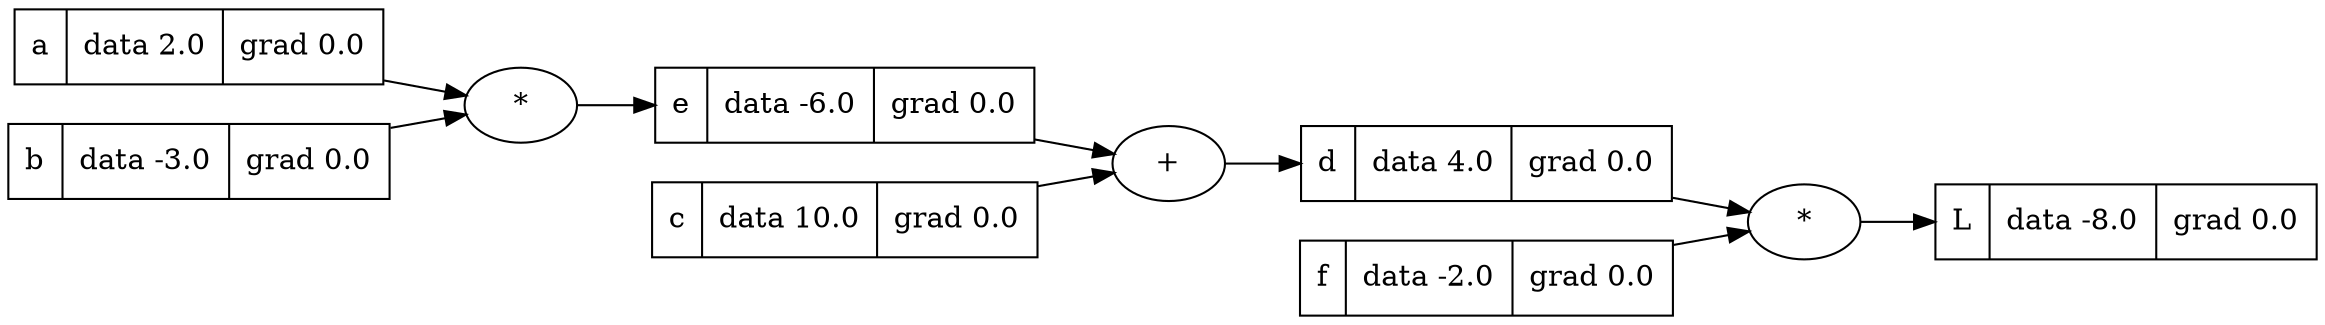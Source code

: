 digraph {
rankdir=LR;
n7 [label="{ L | data -8.0 | grad 0.0 }", shape=record];
n7mul [label="*"];
n7mul -> n7;
n5 [label="{ d | data 4.0 | grad 0.0 }", shape=record];
n5plus [label="+"];
n5plus -> n5;
n4 [label="{ e | data -6.0 | grad 0.0 }", shape=record];
n4mul [label="*"];
n4mul -> n4;
n1 [label="{ a | data 2.0 | grad 0.0 }", shape=record];
n2 [label="{ b | data -3.0 | grad 0.0 }", shape=record];
n3 [label="{ c | data 10.0 | grad 0.0 }", shape=record];
n6 [label="{ f | data -2.0 | grad 0.0 }", shape=record];
n5 -> n7mul;
n4 -> n5plus;
n1 -> n4mul;
n2 -> n4mul;
n3 -> n5plus;
n6 -> n7mul;
}
